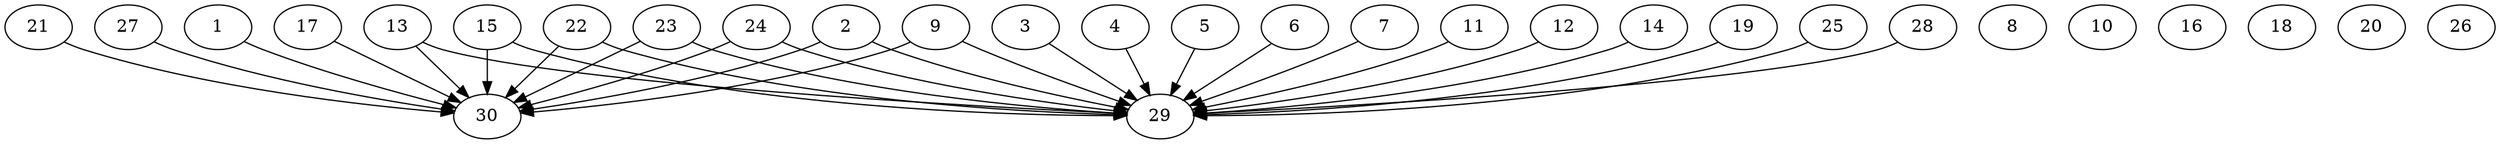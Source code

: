 // DAG automatically generated by daggen at Thu Oct  3 14:04:19 2019
// ./daggen --dot -n 30 --ccr 0.4 --fat 0.9 --regular 0.5 --density 0.9 --mindata 5242880 --maxdata 52428800 
digraph G {
  1 [size="71464960", alpha="0.11", expect_size="28585984"] 
  1 -> 30 [size ="28585984"]
  2 [size="91136000", alpha="0.18", expect_size="36454400"] 
  2 -> 29 [size ="36454400"]
  2 -> 30 [size ="36454400"]
  3 [size="47667200", alpha="0.06", expect_size="19066880"] 
  3 -> 29 [size ="19066880"]
  4 [size="74160640", alpha="0.10", expect_size="29664256"] 
  4 -> 29 [size ="29664256"]
  5 [size="113408000", alpha="0.07", expect_size="45363200"] 
  5 -> 29 [size ="45363200"]
  6 [size="117885440", alpha="0.13", expect_size="47154176"] 
  6 -> 29 [size ="47154176"]
  7 [size="84720640", alpha="0.08", expect_size="33888256"] 
  7 -> 29 [size ="33888256"]
  8 [size="39715840", alpha="0.06", expect_size="15886336"] 
  9 [size="127306240", alpha="0.07", expect_size="50922496"] 
  9 -> 29 [size ="50922496"]
  9 -> 30 [size ="50922496"]
  10 [size="58708480", alpha="0.04", expect_size="23483392"] 
  11 [size="71884800", alpha="0.06", expect_size="28753920"] 
  11 -> 29 [size ="28753920"]
  12 [size="17994240", alpha="0.01", expect_size="7197696"] 
  12 -> 29 [size ="7197696"]
  13 [size="126056960", alpha="0.15", expect_size="50422784"] 
  13 -> 29 [size ="50422784"]
  13 -> 30 [size ="50422784"]
  14 [size="44812800", alpha="0.01", expect_size="17925120"] 
  14 -> 29 [size ="17925120"]
  15 [size="104586240", alpha="0.01", expect_size="41834496"] 
  15 -> 29 [size ="41834496"]
  15 -> 30 [size ="41834496"]
  16 [size="29194240", alpha="0.11", expect_size="11677696"] 
  17 [size="106232320", alpha="0.10", expect_size="42492928"] 
  17 -> 30 [size ="42492928"]
  18 [size="37977600", alpha="0.18", expect_size="15191040"] 
  19 [size="72760320", alpha="0.10", expect_size="29104128"] 
  19 -> 29 [size ="29104128"]
  20 [size="113018880", alpha="0.05", expect_size="45207552"] 
  21 [size="19543040", alpha="0.09", expect_size="7817216"] 
  21 -> 30 [size ="7817216"]
  22 [size="53926400", alpha="0.06", expect_size="21570560"] 
  22 -> 29 [size ="21570560"]
  22 -> 30 [size ="21570560"]
  23 [size="61368320", alpha="0.09", expect_size="24547328"] 
  23 -> 29 [size ="24547328"]
  23 -> 30 [size ="24547328"]
  24 [size="29061120", alpha="0.03", expect_size="11624448"] 
  24 -> 29 [size ="11624448"]
  24 -> 30 [size ="11624448"]
  25 [size="35584000", alpha="0.13", expect_size="14233600"] 
  25 -> 29 [size ="14233600"]
  26 [size="40893440", alpha="0.02", expect_size="16357376"] 
  27 [size="108654080", alpha="0.02", expect_size="43461632"] 
  27 -> 30 [size ="43461632"]
  28 [size="52270080", alpha="0.07", expect_size="20908032"] 
  28 -> 29 [size ="20908032"]
  29 [size="39116800", alpha="0.11", expect_size="15646720"] 
  30 [size="101027840", alpha="0.03", expect_size="40411136"] 
}
